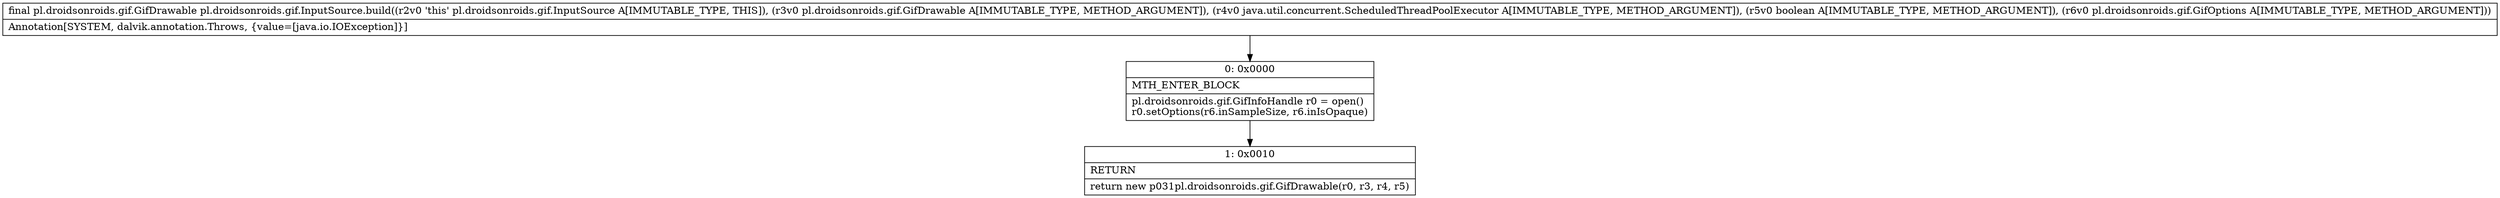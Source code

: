 digraph "CFG forpl.droidsonroids.gif.InputSource.build(Lpl\/droidsonroids\/gif\/GifDrawable;Ljava\/util\/concurrent\/ScheduledThreadPoolExecutor;ZLpl\/droidsonroids\/gif\/GifOptions;)Lpl\/droidsonroids\/gif\/GifDrawable;" {
Node_0 [shape=record,label="{0\:\ 0x0000|MTH_ENTER_BLOCK\l|pl.droidsonroids.gif.GifInfoHandle r0 = open()\lr0.setOptions(r6.inSampleSize, r6.inIsOpaque)\l}"];
Node_1 [shape=record,label="{1\:\ 0x0010|RETURN\l|return new p031pl.droidsonroids.gif.GifDrawable(r0, r3, r4, r5)\l}"];
MethodNode[shape=record,label="{final pl.droidsonroids.gif.GifDrawable pl.droidsonroids.gif.InputSource.build((r2v0 'this' pl.droidsonroids.gif.InputSource A[IMMUTABLE_TYPE, THIS]), (r3v0 pl.droidsonroids.gif.GifDrawable A[IMMUTABLE_TYPE, METHOD_ARGUMENT]), (r4v0 java.util.concurrent.ScheduledThreadPoolExecutor A[IMMUTABLE_TYPE, METHOD_ARGUMENT]), (r5v0 boolean A[IMMUTABLE_TYPE, METHOD_ARGUMENT]), (r6v0 pl.droidsonroids.gif.GifOptions A[IMMUTABLE_TYPE, METHOD_ARGUMENT]))  | Annotation[SYSTEM, dalvik.annotation.Throws, \{value=[java.io.IOException]\}]\l}"];
MethodNode -> Node_0;
Node_0 -> Node_1;
}

